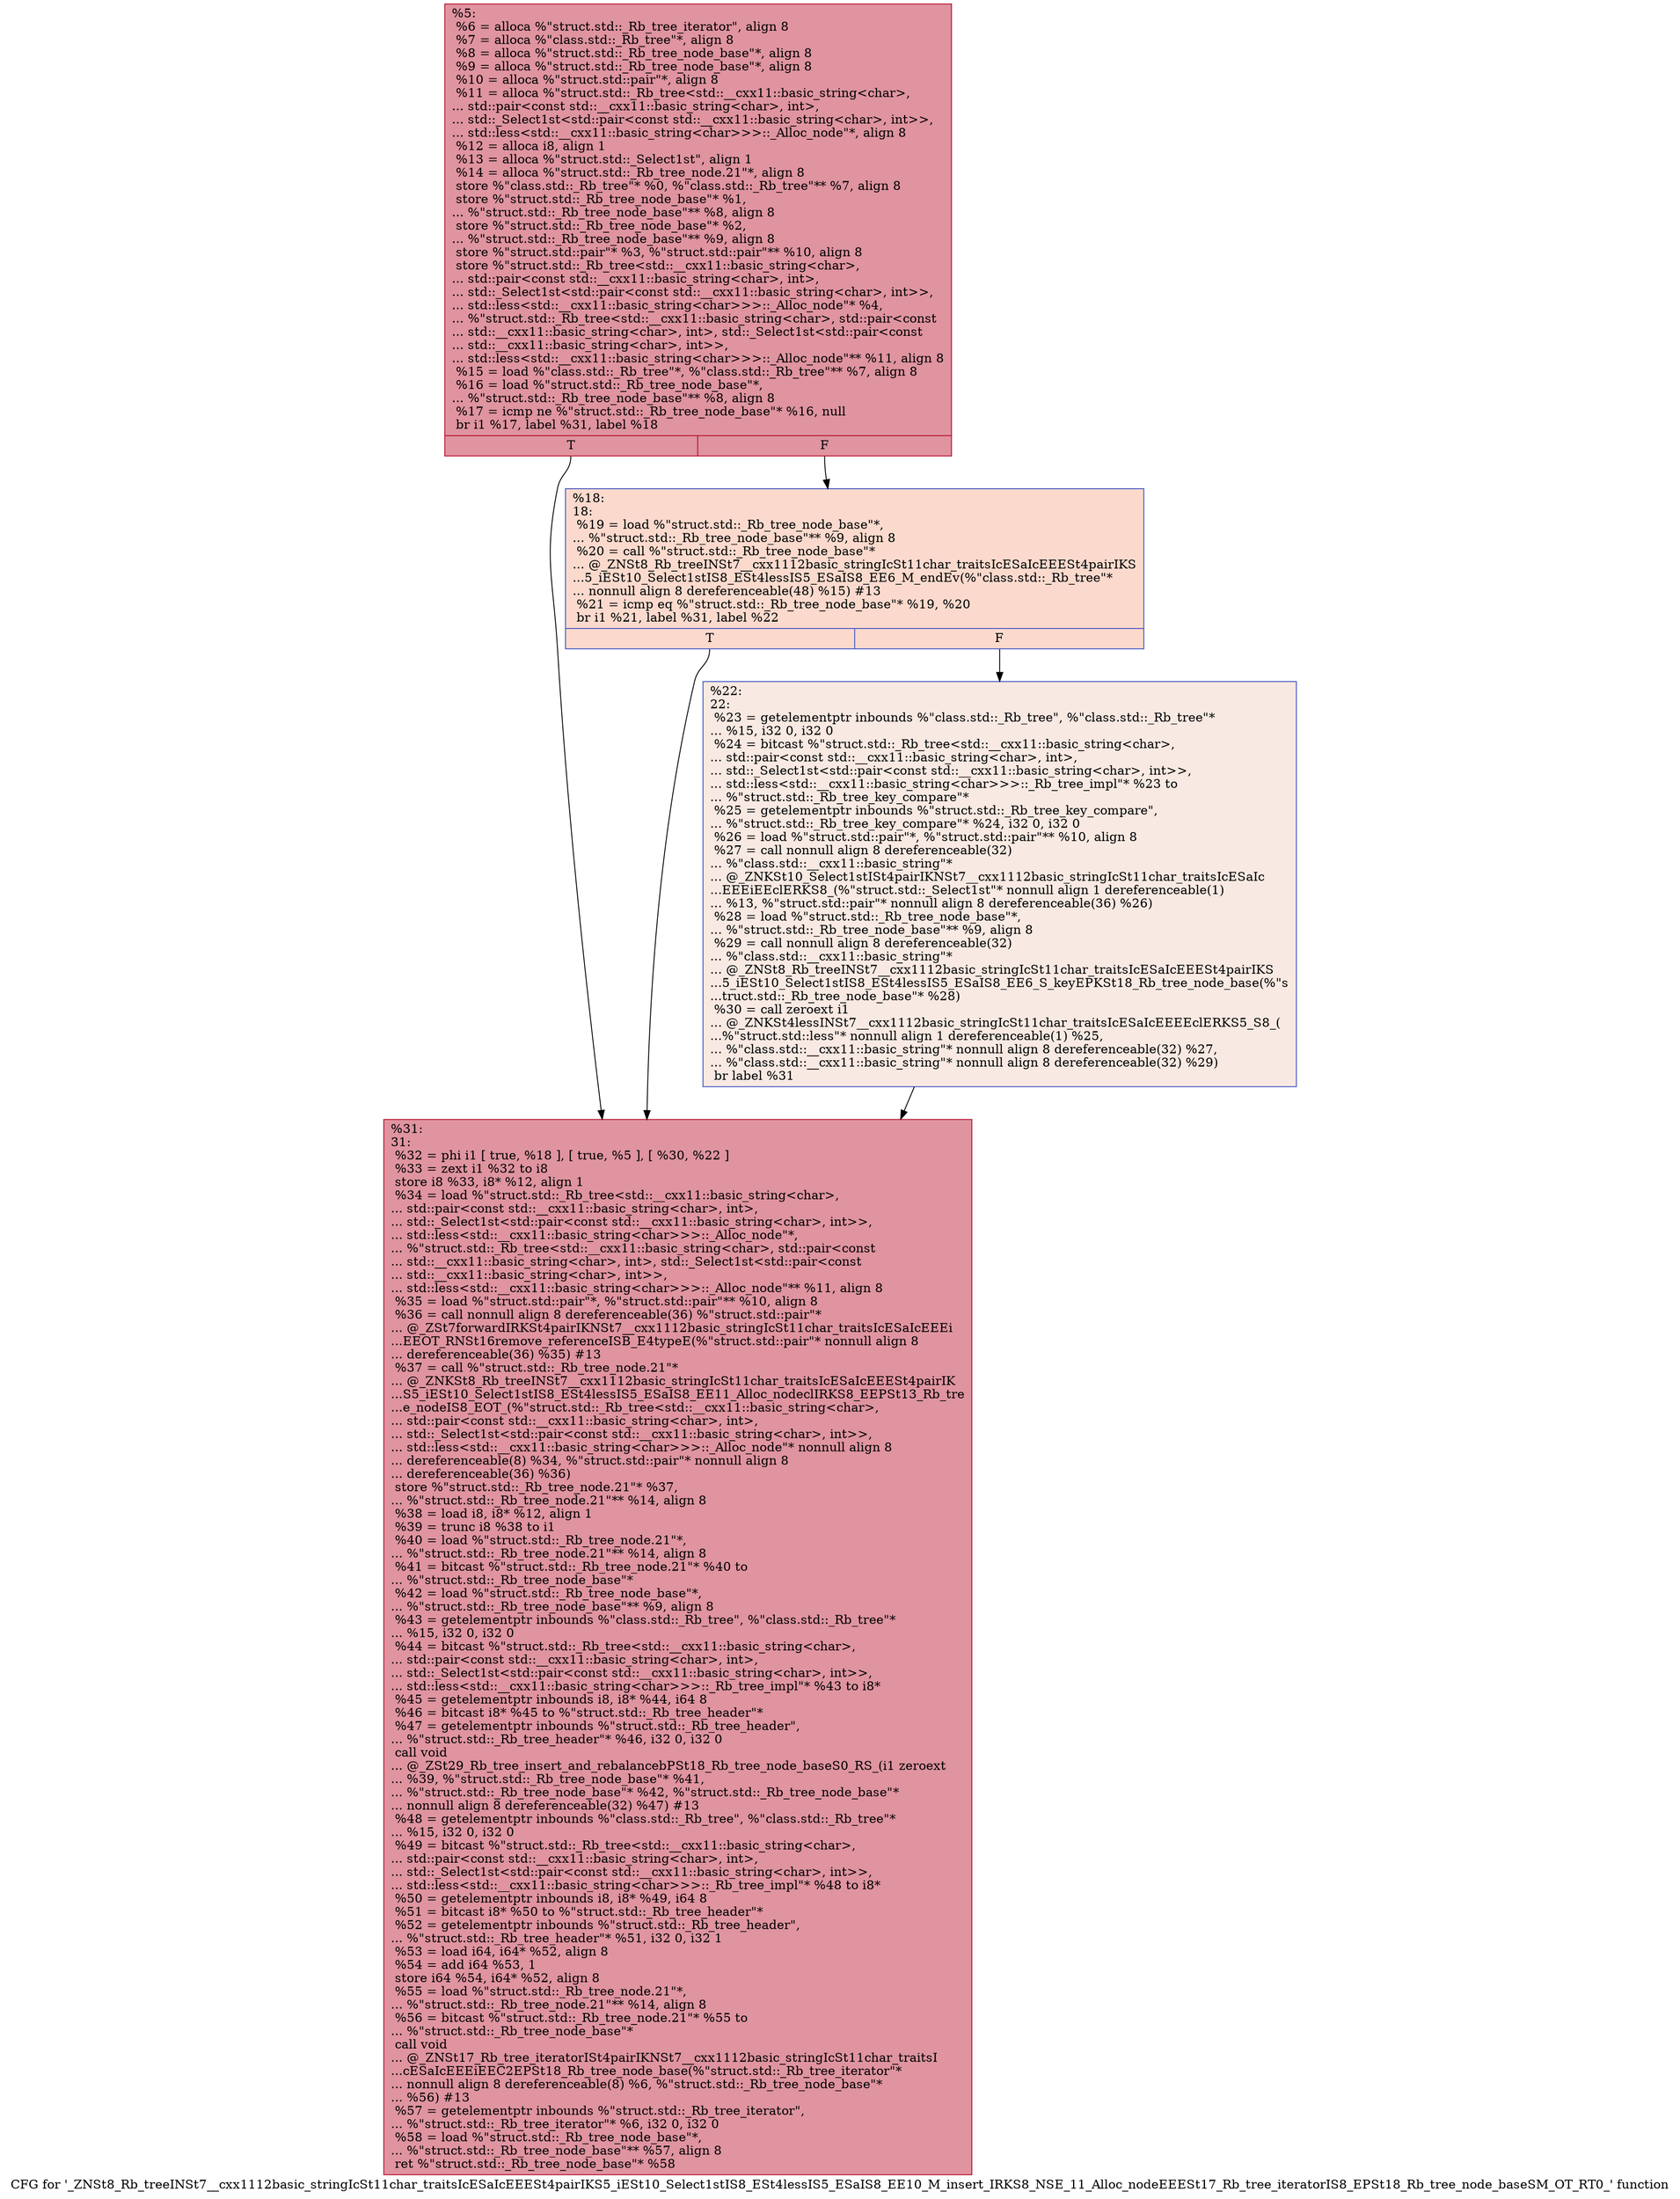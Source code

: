 digraph "CFG for '_ZNSt8_Rb_treeINSt7__cxx1112basic_stringIcSt11char_traitsIcESaIcEEESt4pairIKS5_iESt10_Select1stIS8_ESt4lessIS5_ESaIS8_EE10_M_insert_IRKS8_NSE_11_Alloc_nodeEEESt17_Rb_tree_iteratorIS8_EPSt18_Rb_tree_node_baseSM_OT_RT0_' function" {
	label="CFG for '_ZNSt8_Rb_treeINSt7__cxx1112basic_stringIcSt11char_traitsIcESaIcEEESt4pairIKS5_iESt10_Select1stIS8_ESt4lessIS5_ESaIS8_EE10_M_insert_IRKS8_NSE_11_Alloc_nodeEEESt17_Rb_tree_iteratorIS8_EPSt18_Rb_tree_node_baseSM_OT_RT0_' function";

	Node0x55a8467f6ce0 [shape=record,color="#b70d28ff", style=filled, fillcolor="#b70d2870",label="{%5:\l  %6 = alloca %\"struct.std::_Rb_tree_iterator\", align 8\l  %7 = alloca %\"class.std::_Rb_tree\"*, align 8\l  %8 = alloca %\"struct.std::_Rb_tree_node_base\"*, align 8\l  %9 = alloca %\"struct.std::_Rb_tree_node_base\"*, align 8\l  %10 = alloca %\"struct.std::pair\"*, align 8\l  %11 = alloca %\"struct.std::_Rb_tree\<std::__cxx11::basic_string\<char\>,\l... std::pair\<const std::__cxx11::basic_string\<char\>, int\>,\l... std::_Select1st\<std::pair\<const std::__cxx11::basic_string\<char\>, int\>\>,\l... std::less\<std::__cxx11::basic_string\<char\>\>\>::_Alloc_node\"*, align 8\l  %12 = alloca i8, align 1\l  %13 = alloca %\"struct.std::_Select1st\", align 1\l  %14 = alloca %\"struct.std::_Rb_tree_node.21\"*, align 8\l  store %\"class.std::_Rb_tree\"* %0, %\"class.std::_Rb_tree\"** %7, align 8\l  store %\"struct.std::_Rb_tree_node_base\"* %1,\l... %\"struct.std::_Rb_tree_node_base\"** %8, align 8\l  store %\"struct.std::_Rb_tree_node_base\"* %2,\l... %\"struct.std::_Rb_tree_node_base\"** %9, align 8\l  store %\"struct.std::pair\"* %3, %\"struct.std::pair\"** %10, align 8\l  store %\"struct.std::_Rb_tree\<std::__cxx11::basic_string\<char\>,\l... std::pair\<const std::__cxx11::basic_string\<char\>, int\>,\l... std::_Select1st\<std::pair\<const std::__cxx11::basic_string\<char\>, int\>\>,\l... std::less\<std::__cxx11::basic_string\<char\>\>\>::_Alloc_node\"* %4,\l... %\"struct.std::_Rb_tree\<std::__cxx11::basic_string\<char\>, std::pair\<const\l... std::__cxx11::basic_string\<char\>, int\>, std::_Select1st\<std::pair\<const\l... std::__cxx11::basic_string\<char\>, int\>\>,\l... std::less\<std::__cxx11::basic_string\<char\>\>\>::_Alloc_node\"** %11, align 8\l  %15 = load %\"class.std::_Rb_tree\"*, %\"class.std::_Rb_tree\"** %7, align 8\l  %16 = load %\"struct.std::_Rb_tree_node_base\"*,\l... %\"struct.std::_Rb_tree_node_base\"** %8, align 8\l  %17 = icmp ne %\"struct.std::_Rb_tree_node_base\"* %16, null\l  br i1 %17, label %31, label %18\l|{<s0>T|<s1>F}}"];
	Node0x55a8467f6ce0:s0 -> Node0x55a8467f55c0;
	Node0x55a8467f6ce0:s1 -> Node0x55a8467f74d0;
	Node0x55a8467f74d0 [shape=record,color="#3d50c3ff", style=filled, fillcolor="#f7ac8e70",label="{%18:\l18:                                               \l  %19 = load %\"struct.std::_Rb_tree_node_base\"*,\l... %\"struct.std::_Rb_tree_node_base\"** %9, align 8\l  %20 = call %\"struct.std::_Rb_tree_node_base\"*\l... @_ZNSt8_Rb_treeINSt7__cxx1112basic_stringIcSt11char_traitsIcESaIcEEESt4pairIKS\l...5_iESt10_Select1stIS8_ESt4lessIS5_ESaIS8_EE6_M_endEv(%\"class.std::_Rb_tree\"*\l... nonnull align 8 dereferenceable(48) %15) #13\l  %21 = icmp eq %\"struct.std::_Rb_tree_node_base\"* %19, %20\l  br i1 %21, label %31, label %22\l|{<s0>T|<s1>F}}"];
	Node0x55a8467f74d0:s0 -> Node0x55a8467f55c0;
	Node0x55a8467f74d0:s1 -> Node0x55a8467f77b0;
	Node0x55a8467f77b0 [shape=record,color="#3d50c3ff", style=filled, fillcolor="#efcebd70",label="{%22:\l22:                                               \l  %23 = getelementptr inbounds %\"class.std::_Rb_tree\", %\"class.std::_Rb_tree\"*\l... %15, i32 0, i32 0\l  %24 = bitcast %\"struct.std::_Rb_tree\<std::__cxx11::basic_string\<char\>,\l... std::pair\<const std::__cxx11::basic_string\<char\>, int\>,\l... std::_Select1st\<std::pair\<const std::__cxx11::basic_string\<char\>, int\>\>,\l... std::less\<std::__cxx11::basic_string\<char\>\>\>::_Rb_tree_impl\"* %23 to\l... %\"struct.std::_Rb_tree_key_compare\"*\l  %25 = getelementptr inbounds %\"struct.std::_Rb_tree_key_compare\",\l... %\"struct.std::_Rb_tree_key_compare\"* %24, i32 0, i32 0\l  %26 = load %\"struct.std::pair\"*, %\"struct.std::pair\"** %10, align 8\l  %27 = call nonnull align 8 dereferenceable(32)\l... %\"class.std::__cxx11::basic_string\"*\l... @_ZNKSt10_Select1stISt4pairIKNSt7__cxx1112basic_stringIcSt11char_traitsIcESaIc\l...EEEiEEclERKS8_(%\"struct.std::_Select1st\"* nonnull align 1 dereferenceable(1)\l... %13, %\"struct.std::pair\"* nonnull align 8 dereferenceable(36) %26)\l  %28 = load %\"struct.std::_Rb_tree_node_base\"*,\l... %\"struct.std::_Rb_tree_node_base\"** %9, align 8\l  %29 = call nonnull align 8 dereferenceable(32)\l... %\"class.std::__cxx11::basic_string\"*\l... @_ZNSt8_Rb_treeINSt7__cxx1112basic_stringIcSt11char_traitsIcESaIcEEESt4pairIKS\l...5_iESt10_Select1stIS8_ESt4lessIS5_ESaIS8_EE6_S_keyEPKSt18_Rb_tree_node_base(%\"s\l...truct.std::_Rb_tree_node_base\"* %28)\l  %30 = call zeroext i1\l... @_ZNKSt4lessINSt7__cxx1112basic_stringIcSt11char_traitsIcESaIcEEEEclERKS5_S8_(\l...%\"struct.std::less\"* nonnull align 1 dereferenceable(1) %25,\l... %\"class.std::__cxx11::basic_string\"* nonnull align 8 dereferenceable(32) %27,\l... %\"class.std::__cxx11::basic_string\"* nonnull align 8 dereferenceable(32) %29)\l  br label %31\l}"];
	Node0x55a8467f77b0 -> Node0x55a8467f55c0;
	Node0x55a8467f55c0 [shape=record,color="#b70d28ff", style=filled, fillcolor="#b70d2870",label="{%31:\l31:                                               \l  %32 = phi i1 [ true, %18 ], [ true, %5 ], [ %30, %22 ]\l  %33 = zext i1 %32 to i8\l  store i8 %33, i8* %12, align 1\l  %34 = load %\"struct.std::_Rb_tree\<std::__cxx11::basic_string\<char\>,\l... std::pair\<const std::__cxx11::basic_string\<char\>, int\>,\l... std::_Select1st\<std::pair\<const std::__cxx11::basic_string\<char\>, int\>\>,\l... std::less\<std::__cxx11::basic_string\<char\>\>\>::_Alloc_node\"*,\l... %\"struct.std::_Rb_tree\<std::__cxx11::basic_string\<char\>, std::pair\<const\l... std::__cxx11::basic_string\<char\>, int\>, std::_Select1st\<std::pair\<const\l... std::__cxx11::basic_string\<char\>, int\>\>,\l... std::less\<std::__cxx11::basic_string\<char\>\>\>::_Alloc_node\"** %11, align 8\l  %35 = load %\"struct.std::pair\"*, %\"struct.std::pair\"** %10, align 8\l  %36 = call nonnull align 8 dereferenceable(36) %\"struct.std::pair\"*\l... @_ZSt7forwardIRKSt4pairIKNSt7__cxx1112basic_stringIcSt11char_traitsIcESaIcEEEi\l...EEOT_RNSt16remove_referenceISB_E4typeE(%\"struct.std::pair\"* nonnull align 8\l... dereferenceable(36) %35) #13\l  %37 = call %\"struct.std::_Rb_tree_node.21\"*\l... @_ZNKSt8_Rb_treeINSt7__cxx1112basic_stringIcSt11char_traitsIcESaIcEEESt4pairIK\l...S5_iESt10_Select1stIS8_ESt4lessIS5_ESaIS8_EE11_Alloc_nodeclIRKS8_EEPSt13_Rb_tre\l...e_nodeIS8_EOT_(%\"struct.std::_Rb_tree\<std::__cxx11::basic_string\<char\>,\l... std::pair\<const std::__cxx11::basic_string\<char\>, int\>,\l... std::_Select1st\<std::pair\<const std::__cxx11::basic_string\<char\>, int\>\>,\l... std::less\<std::__cxx11::basic_string\<char\>\>\>::_Alloc_node\"* nonnull align 8\l... dereferenceable(8) %34, %\"struct.std::pair\"* nonnull align 8\l... dereferenceable(36) %36)\l  store %\"struct.std::_Rb_tree_node.21\"* %37,\l... %\"struct.std::_Rb_tree_node.21\"** %14, align 8\l  %38 = load i8, i8* %12, align 1\l  %39 = trunc i8 %38 to i1\l  %40 = load %\"struct.std::_Rb_tree_node.21\"*,\l... %\"struct.std::_Rb_tree_node.21\"** %14, align 8\l  %41 = bitcast %\"struct.std::_Rb_tree_node.21\"* %40 to\l... %\"struct.std::_Rb_tree_node_base\"*\l  %42 = load %\"struct.std::_Rb_tree_node_base\"*,\l... %\"struct.std::_Rb_tree_node_base\"** %9, align 8\l  %43 = getelementptr inbounds %\"class.std::_Rb_tree\", %\"class.std::_Rb_tree\"*\l... %15, i32 0, i32 0\l  %44 = bitcast %\"struct.std::_Rb_tree\<std::__cxx11::basic_string\<char\>,\l... std::pair\<const std::__cxx11::basic_string\<char\>, int\>,\l... std::_Select1st\<std::pair\<const std::__cxx11::basic_string\<char\>, int\>\>,\l... std::less\<std::__cxx11::basic_string\<char\>\>\>::_Rb_tree_impl\"* %43 to i8*\l  %45 = getelementptr inbounds i8, i8* %44, i64 8\l  %46 = bitcast i8* %45 to %\"struct.std::_Rb_tree_header\"*\l  %47 = getelementptr inbounds %\"struct.std::_Rb_tree_header\",\l... %\"struct.std::_Rb_tree_header\"* %46, i32 0, i32 0\l  call void\l... @_ZSt29_Rb_tree_insert_and_rebalancebPSt18_Rb_tree_node_baseS0_RS_(i1 zeroext\l... %39, %\"struct.std::_Rb_tree_node_base\"* %41,\l... %\"struct.std::_Rb_tree_node_base\"* %42, %\"struct.std::_Rb_tree_node_base\"*\l... nonnull align 8 dereferenceable(32) %47) #13\l  %48 = getelementptr inbounds %\"class.std::_Rb_tree\", %\"class.std::_Rb_tree\"*\l... %15, i32 0, i32 0\l  %49 = bitcast %\"struct.std::_Rb_tree\<std::__cxx11::basic_string\<char\>,\l... std::pair\<const std::__cxx11::basic_string\<char\>, int\>,\l... std::_Select1st\<std::pair\<const std::__cxx11::basic_string\<char\>, int\>\>,\l... std::less\<std::__cxx11::basic_string\<char\>\>\>::_Rb_tree_impl\"* %48 to i8*\l  %50 = getelementptr inbounds i8, i8* %49, i64 8\l  %51 = bitcast i8* %50 to %\"struct.std::_Rb_tree_header\"*\l  %52 = getelementptr inbounds %\"struct.std::_Rb_tree_header\",\l... %\"struct.std::_Rb_tree_header\"* %51, i32 0, i32 1\l  %53 = load i64, i64* %52, align 8\l  %54 = add i64 %53, 1\l  store i64 %54, i64* %52, align 8\l  %55 = load %\"struct.std::_Rb_tree_node.21\"*,\l... %\"struct.std::_Rb_tree_node.21\"** %14, align 8\l  %56 = bitcast %\"struct.std::_Rb_tree_node.21\"* %55 to\l... %\"struct.std::_Rb_tree_node_base\"*\l  call void\l... @_ZNSt17_Rb_tree_iteratorISt4pairIKNSt7__cxx1112basic_stringIcSt11char_traitsI\l...cESaIcEEEiEEC2EPSt18_Rb_tree_node_base(%\"struct.std::_Rb_tree_iterator\"*\l... nonnull align 8 dereferenceable(8) %6, %\"struct.std::_Rb_tree_node_base\"*\l... %56) #13\l  %57 = getelementptr inbounds %\"struct.std::_Rb_tree_iterator\",\l... %\"struct.std::_Rb_tree_iterator\"* %6, i32 0, i32 0\l  %58 = load %\"struct.std::_Rb_tree_node_base\"*,\l... %\"struct.std::_Rb_tree_node_base\"** %57, align 8\l  ret %\"struct.std::_Rb_tree_node_base\"* %58\l}"];
}
